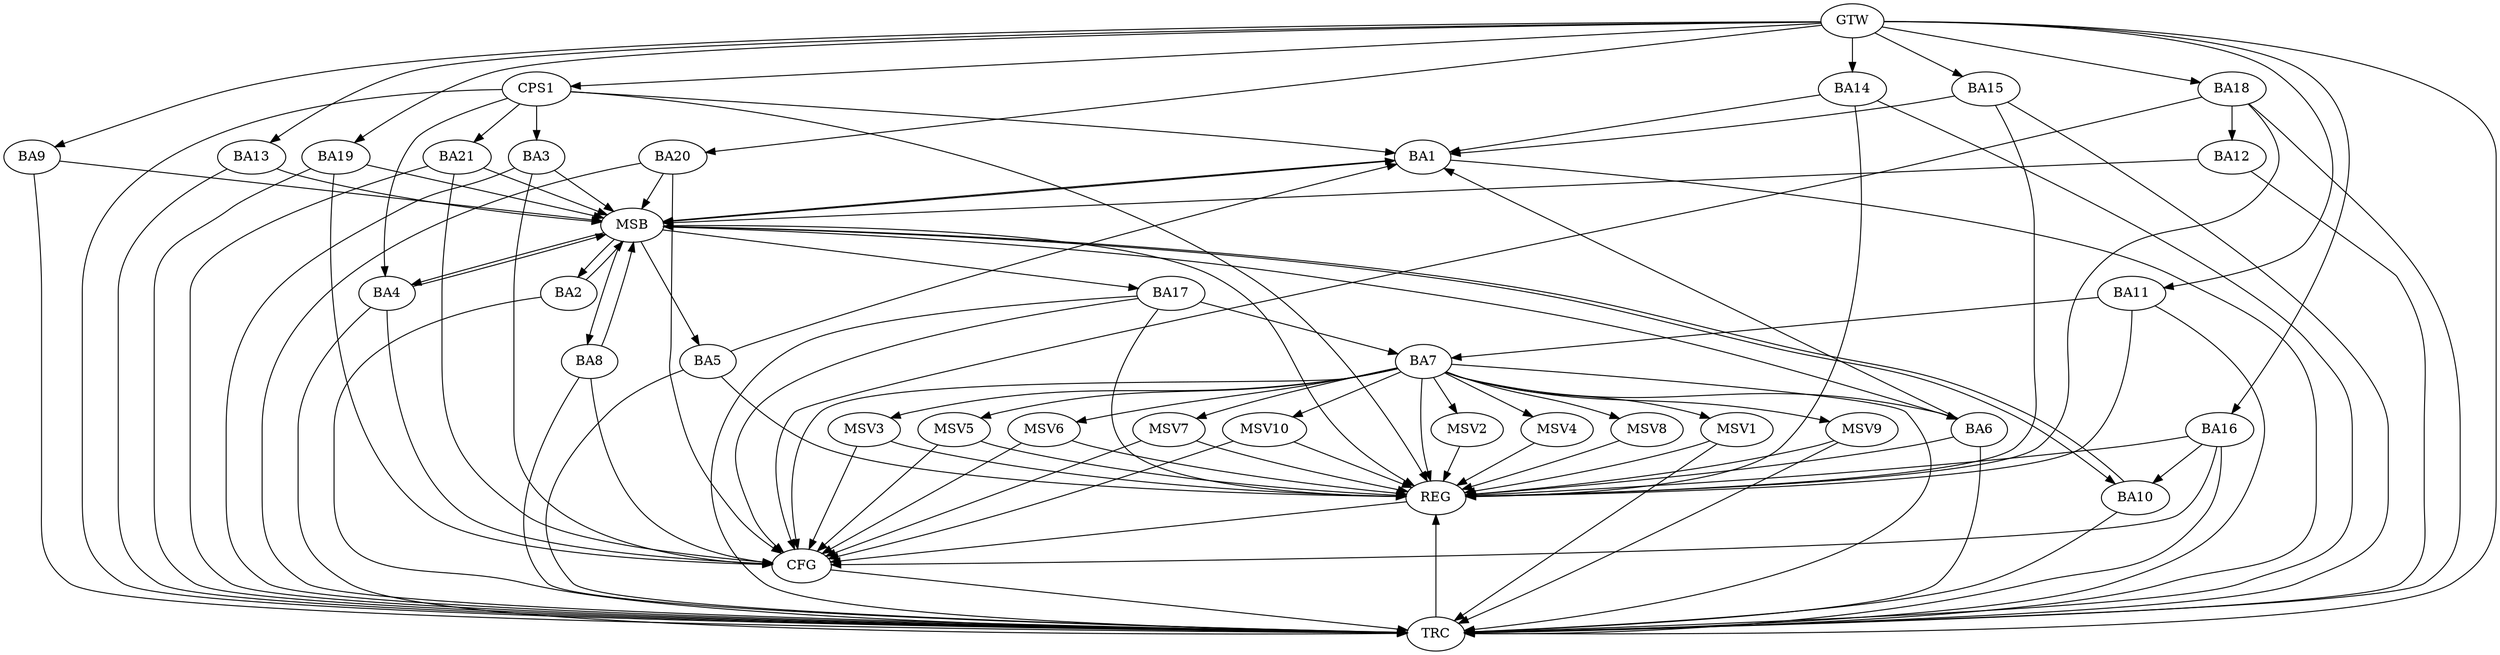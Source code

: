 strict digraph G {
  BA1 [ label="BA1" ];
  BA2 [ label="BA2" ];
  BA3 [ label="BA3" ];
  BA4 [ label="BA4" ];
  BA5 [ label="BA5" ];
  BA6 [ label="BA6" ];
  BA7 [ label="BA7" ];
  BA8 [ label="BA8" ];
  BA9 [ label="BA9" ];
  BA10 [ label="BA10" ];
  BA11 [ label="BA11" ];
  BA12 [ label="BA12" ];
  BA13 [ label="BA13" ];
  BA14 [ label="BA14" ];
  BA15 [ label="BA15" ];
  BA16 [ label="BA16" ];
  BA17 [ label="BA17" ];
  BA18 [ label="BA18" ];
  BA19 [ label="BA19" ];
  BA20 [ label="BA20" ];
  BA21 [ label="BA21" ];
  CPS1 [ label="CPS1" ];
  GTW [ label="GTW" ];
  REG [ label="REG" ];
  MSB [ label="MSB" ];
  CFG [ label="CFG" ];
  TRC [ label="TRC" ];
  MSV1 [ label="MSV1" ];
  MSV2 [ label="MSV2" ];
  MSV3 [ label="MSV3" ];
  MSV4 [ label="MSV4" ];
  MSV5 [ label="MSV5" ];
  MSV6 [ label="MSV6" ];
  MSV7 [ label="MSV7" ];
  MSV8 [ label="MSV8" ];
  MSV9 [ label="MSV9" ];
  MSV10 [ label="MSV10" ];
  BA5 -> BA1;
  BA6 -> BA1;
  BA7 -> BA6;
  BA11 -> BA7;
  BA14 -> BA1;
  BA15 -> BA1;
  BA16 -> BA10;
  BA17 -> BA7;
  BA18 -> BA12;
  CPS1 -> BA4;
  CPS1 -> BA1;
  CPS1 -> BA21;
  CPS1 -> BA3;
  GTW -> BA9;
  GTW -> BA11;
  GTW -> BA13;
  GTW -> BA14;
  GTW -> BA15;
  GTW -> BA16;
  GTW -> BA18;
  GTW -> BA19;
  GTW -> BA20;
  GTW -> CPS1;
  BA5 -> REG;
  BA6 -> REG;
  BA7 -> REG;
  BA11 -> REG;
  BA14 -> REG;
  BA15 -> REG;
  BA16 -> REG;
  BA17 -> REG;
  BA18 -> REG;
  CPS1 -> REG;
  BA1 -> MSB;
  MSB -> BA2;
  MSB -> REG;
  BA2 -> MSB;
  MSB -> BA1;
  BA3 -> MSB;
  BA4 -> MSB;
  BA8 -> MSB;
  BA9 -> MSB;
  BA10 -> MSB;
  MSB -> BA8;
  BA12 -> MSB;
  MSB -> BA5;
  BA13 -> MSB;
  MSB -> BA6;
  BA19 -> MSB;
  MSB -> BA17;
  BA20 -> MSB;
  MSB -> BA10;
  BA21 -> MSB;
  MSB -> BA4;
  BA17 -> CFG;
  BA4 -> CFG;
  BA18 -> CFG;
  BA19 -> CFG;
  BA20 -> CFG;
  BA16 -> CFG;
  BA7 -> CFG;
  BA8 -> CFG;
  BA3 -> CFG;
  BA21 -> CFG;
  REG -> CFG;
  BA1 -> TRC;
  BA2 -> TRC;
  BA3 -> TRC;
  BA4 -> TRC;
  BA5 -> TRC;
  BA6 -> TRC;
  BA7 -> TRC;
  BA8 -> TRC;
  BA9 -> TRC;
  BA10 -> TRC;
  BA11 -> TRC;
  BA12 -> TRC;
  BA13 -> TRC;
  BA14 -> TRC;
  BA15 -> TRC;
  BA16 -> TRC;
  BA17 -> TRC;
  BA18 -> TRC;
  BA19 -> TRC;
  BA20 -> TRC;
  BA21 -> TRC;
  CPS1 -> TRC;
  GTW -> TRC;
  CFG -> TRC;
  TRC -> REG;
  BA7 -> MSV1;
  BA7 -> MSV2;
  MSV1 -> REG;
  MSV1 -> TRC;
  MSV2 -> REG;
  BA7 -> MSV3;
  BA7 -> MSV4;
  MSV3 -> REG;
  MSV3 -> CFG;
  MSV4 -> REG;
  BA7 -> MSV5;
  MSV5 -> REG;
  MSV5 -> CFG;
  BA7 -> MSV6;
  MSV6 -> REG;
  MSV6 -> CFG;
  BA7 -> MSV7;
  BA7 -> MSV8;
  MSV7 -> REG;
  MSV7 -> CFG;
  MSV8 -> REG;
  BA7 -> MSV9;
  MSV9 -> REG;
  MSV9 -> TRC;
  BA7 -> MSV10;
  MSV10 -> REG;
  MSV10 -> CFG;
}
